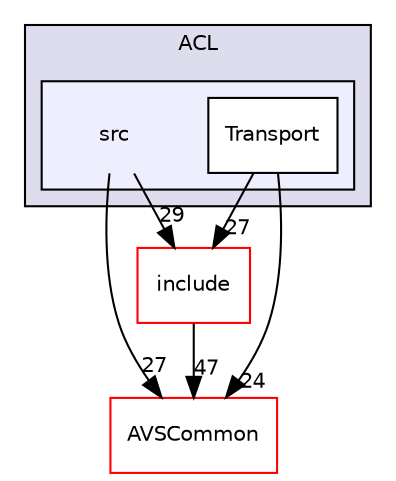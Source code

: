 digraph "/workplace/avs-device-sdk/ACL/src" {
  compound=true
  node [ fontsize="10", fontname="Helvetica"];
  edge [ labelfontsize="10", labelfontname="Helvetica"];
  subgraph clusterdir_b1dfedc9efa610ba8c818c30206ff41f {
    graph [ bgcolor="#ddddee", pencolor="black", label="ACL" fontname="Helvetica", fontsize="10", URL="dir_b1dfedc9efa610ba8c818c30206ff41f.html"]
  subgraph clusterdir_b7bc15c7de8e43583c698b7747a94971 {
    graph [ bgcolor="#eeeeff", pencolor="black", label="" URL="dir_b7bc15c7de8e43583c698b7747a94971.html"];
    dir_b7bc15c7de8e43583c698b7747a94971 [shape=plaintext label="src"];
    dir_7cc4805d13c57da402acac8e1a9ae866 [shape=box label="Transport" color="black" fillcolor="white" style="filled" URL="dir_7cc4805d13c57da402acac8e1a9ae866.html"];
  }
  }
  dir_13e65effb2bde530b17b3d5eefcd0266 [shape=box label="AVSCommon" fillcolor="white" style="filled" color="red" URL="dir_13e65effb2bde530b17b3d5eefcd0266.html"];
  dir_1088b026815130b3cc8e9ac3f4525272 [shape=box label="include" fillcolor="white" style="filled" color="red" URL="dir_1088b026815130b3cc8e9ac3f4525272.html"];
  dir_b7bc15c7de8e43583c698b7747a94971->dir_13e65effb2bde530b17b3d5eefcd0266 [headlabel="27", labeldistance=1.5 headhref="dir_000004_000015.html"];
  dir_b7bc15c7de8e43583c698b7747a94971->dir_1088b026815130b3cc8e9ac3f4525272 [headlabel="29", labeldistance=1.5 headhref="dir_000004_000001.html"];
  dir_7cc4805d13c57da402acac8e1a9ae866->dir_13e65effb2bde530b17b3d5eefcd0266 [headlabel="24", labeldistance=1.5 headhref="dir_000005_000015.html"];
  dir_7cc4805d13c57da402acac8e1a9ae866->dir_1088b026815130b3cc8e9ac3f4525272 [headlabel="27", labeldistance=1.5 headhref="dir_000005_000001.html"];
  dir_1088b026815130b3cc8e9ac3f4525272->dir_13e65effb2bde530b17b3d5eefcd0266 [headlabel="47", labeldistance=1.5 headhref="dir_000001_000015.html"];
}

